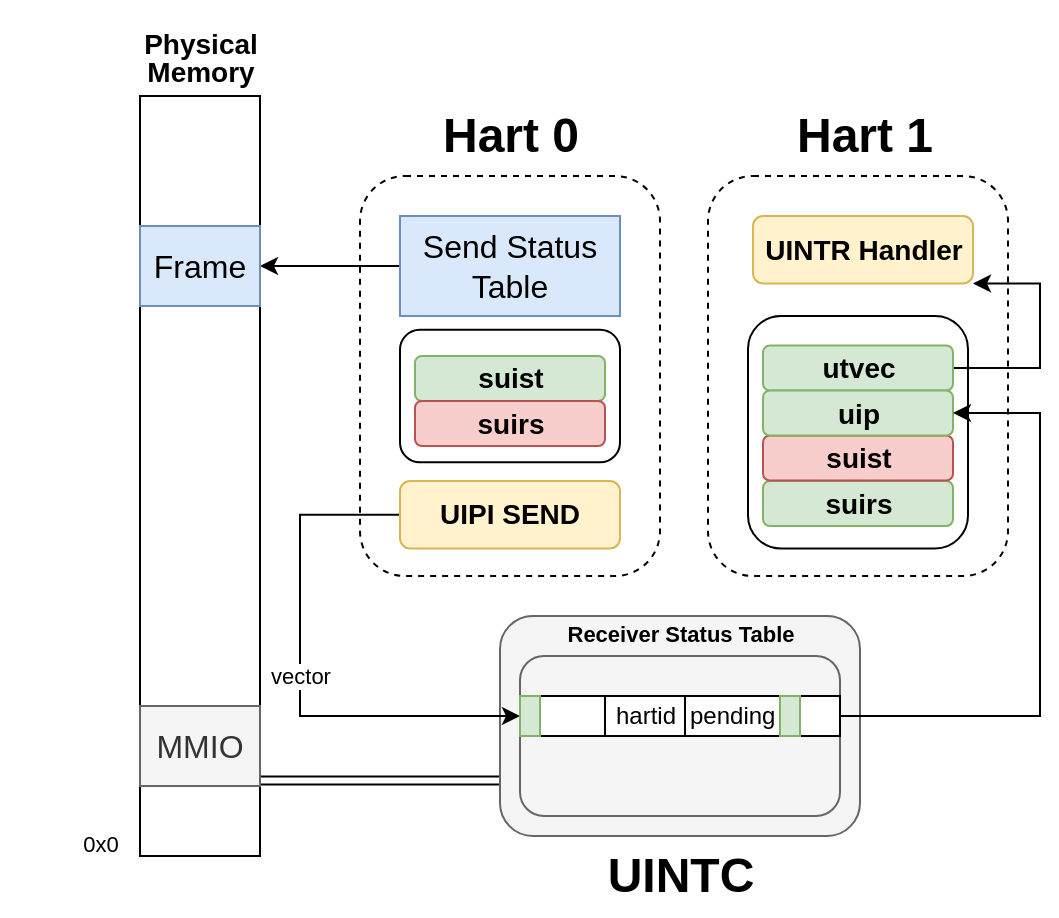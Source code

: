 <mxfile version="21.1.1" type="device">
  <diagram id="InXj2A44qZ7x0LNndq-P" name="第 1 页">
    <mxGraphModel dx="1815" dy="540" grid="1" gridSize="10" guides="1" tooltips="1" connect="1" arrows="1" fold="1" page="1" pageScale="1" pageWidth="827" pageHeight="1169" math="0" shadow="0">
      <root>
        <mxCell id="0" />
        <mxCell id="1" parent="0" />
        <mxCell id="KvxemxDDFhoRBfrYI5if-1" value="" style="rounded=1;whiteSpace=wrap;html=1;fillColor=none;dashed=1;" parent="1" vertex="1">
          <mxGeometry x="90" y="500" width="150" height="200" as="geometry" />
        </mxCell>
        <mxCell id="KvxemxDDFhoRBfrYI5if-2" value="" style="rounded=1;whiteSpace=wrap;html=1;fillColor=none;dashed=1;" parent="1" vertex="1">
          <mxGeometry x="264" y="500" width="150" height="200" as="geometry" />
        </mxCell>
        <mxCell id="KvxemxDDFhoRBfrYI5if-27" style="edgeStyle=orthogonalEdgeStyle;rounded=0;orthogonalLoop=1;jettySize=auto;html=1;entryX=0.983;entryY=0.931;entryDx=0;entryDy=0;fontSize=16;shape=link;entryPerimeter=0;" parent="1" source="KvxemxDDFhoRBfrYI5if-4" target="KvxemxDDFhoRBfrYI5if-26" edge="1">
          <mxGeometry relative="1" as="geometry">
            <Array as="points">
              <mxPoint x="100" y="802" />
            </Array>
          </mxGeometry>
        </mxCell>
        <mxCell id="KvxemxDDFhoRBfrYI5if-4" value="" style="rounded=1;whiteSpace=wrap;html=1;fillColor=#f5f5f5;fontColor=#333333;strokeColor=#666666;" parent="1" vertex="1">
          <mxGeometry x="160" y="720" width="180" height="110" as="geometry" />
        </mxCell>
        <mxCell id="KvxemxDDFhoRBfrYI5if-6" value="" style="rounded=1;whiteSpace=wrap;html=1;fillColor=#f5f5f5;strokeColor=#666666;fontColor=#333333;" parent="1" vertex="1">
          <mxGeometry x="170" y="740" width="160" height="80" as="geometry" />
        </mxCell>
        <mxCell id="KvxemxDDFhoRBfrYI5if-7" value="Hart 0" style="text;strokeColor=none;fillColor=none;html=1;fontSize=24;fontStyle=1;verticalAlign=middle;align=center;" parent="1" vertex="1">
          <mxGeometry x="115" y="460" width="100" height="40" as="geometry" />
        </mxCell>
        <mxCell id="KvxemxDDFhoRBfrYI5if-8" value="Hart 1" style="text;strokeColor=none;fillColor=none;html=1;fontSize=24;fontStyle=1;verticalAlign=middle;align=center;" parent="1" vertex="1">
          <mxGeometry x="291.5" y="460" width="100" height="40" as="geometry" />
        </mxCell>
        <mxCell id="KvxemxDDFhoRBfrYI5if-10" value="UINTC" style="text;strokeColor=none;fillColor=none;html=1;fontSize=24;fontStyle=1;verticalAlign=middle;align=center;" parent="1" vertex="1">
          <mxGeometry x="200" y="830" width="100" height="40" as="geometry" />
        </mxCell>
        <mxCell id="KvxemxDDFhoRBfrYI5if-18" value="" style="rounded=0;whiteSpace=wrap;html=1;fontSize=6;fillColor=none;" parent="1" vertex="1">
          <mxGeometry x="-20" y="460" width="60" height="380" as="geometry" />
        </mxCell>
        <mxCell id="KvxemxDDFhoRBfrYI5if-19" value="&lt;p style=&quot;line-height: 100%; font-size: 14px;&quot;&gt;&lt;font style=&quot;font-size: 14px;&quot;&gt;Physical&lt;br&gt;Memory&lt;br&gt;&lt;/font&gt;&lt;/p&gt;" style="text;strokeColor=none;fillColor=none;html=1;fontSize=24;fontStyle=1;verticalAlign=middle;align=center;" parent="1" vertex="1">
          <mxGeometry x="-40" y="420" width="100" height="40" as="geometry" />
        </mxCell>
        <mxCell id="KvxemxDDFhoRBfrYI5if-25" style="edgeStyle=orthogonalEdgeStyle;rounded=0;orthogonalLoop=1;jettySize=auto;html=1;entryX=1;entryY=0.5;entryDx=0;entryDy=0;fontSize=16;" parent="1" source="KvxemxDDFhoRBfrYI5if-20" target="KvxemxDDFhoRBfrYI5if-22" edge="1">
          <mxGeometry relative="1" as="geometry" />
        </mxCell>
        <mxCell id="KvxemxDDFhoRBfrYI5if-20" value="Send Status Table" style="rounded=0;whiteSpace=wrap;html=1;fontSize=16;fillColor=#dae8fc;strokeColor=#6c8ebf;" parent="1" vertex="1">
          <mxGeometry x="110" y="520" width="110" height="50" as="geometry" />
        </mxCell>
        <mxCell id="KvxemxDDFhoRBfrYI5if-22" value="Frame" style="rounded=0;whiteSpace=wrap;html=1;fontSize=16;fillColor=#dae8fc;strokeColor=#6c8ebf;" parent="1" vertex="1">
          <mxGeometry x="-20" y="525" width="60" height="40" as="geometry" />
        </mxCell>
        <mxCell id="KvxemxDDFhoRBfrYI5if-26" value="MMIO" style="rounded=0;whiteSpace=wrap;html=1;fontSize=16;fillColor=#f5f5f5;fontColor=#333333;strokeColor=#666666;" parent="1" vertex="1">
          <mxGeometry x="-20" y="765" width="60" height="40" as="geometry" />
        </mxCell>
        <mxCell id="KvxemxDDFhoRBfrYI5if-28" value="" style="rounded=1;whiteSpace=wrap;html=1;fontSize=16;" parent="1" vertex="1">
          <mxGeometry x="110" y="576.88" width="110" height="66.25" as="geometry" />
        </mxCell>
        <mxCell id="KvxemxDDFhoRBfrYI5if-32" value="&lt;b&gt;suist&lt;/b&gt;" style="rounded=1;whiteSpace=wrap;html=1;fontSize=14;fillColor=#d5e8d4;strokeColor=#82b366;" parent="1" vertex="1">
          <mxGeometry x="117.5" y="590" width="95" height="22.5" as="geometry" />
        </mxCell>
        <mxCell id="KvxemxDDFhoRBfrYI5if-34" value="&lt;b&gt;suirs&lt;/b&gt;" style="rounded=1;whiteSpace=wrap;html=1;fontSize=14;fillColor=#f8cecc;strokeColor=#b85450;" parent="1" vertex="1">
          <mxGeometry x="117.5" y="612.5" width="95" height="22.5" as="geometry" />
        </mxCell>
        <mxCell id="KvxemxDDFhoRBfrYI5if-38" value="" style="rounded=1;whiteSpace=wrap;html=1;fontSize=16;" parent="1" vertex="1">
          <mxGeometry x="284" y="570" width="110" height="116.25" as="geometry" />
        </mxCell>
        <mxCell id="KvxemxDDFhoRBfrYI5if-40" value="&lt;b&gt;suirs&lt;/b&gt;" style="rounded=1;whiteSpace=wrap;html=1;fontSize=14;fillColor=#d5e8d4;strokeColor=#82b366;" parent="1" vertex="1">
          <mxGeometry x="291.5" y="652.5" width="95" height="22.5" as="geometry" />
        </mxCell>
        <mxCell id="KvxemxDDFhoRBfrYI5if-41" value="&lt;b&gt;suist&lt;/b&gt;" style="rounded=1;whiteSpace=wrap;html=1;fontSize=14;fillColor=#f8cecc;strokeColor=#b85450;" parent="1" vertex="1">
          <mxGeometry x="291.5" y="629.75" width="95" height="22.5" as="geometry" />
        </mxCell>
        <mxCell id="KvxemxDDFhoRBfrYI5if-44" value="&lt;span style=&quot;font-weight: normal; font-size: 11px;&quot;&gt;0x0&lt;/span&gt;" style="text;strokeColor=none;fillColor=none;html=1;fontSize=24;fontStyle=1;verticalAlign=middle;align=center;" parent="1" vertex="1">
          <mxGeometry x="-90" y="810" width="100" height="40" as="geometry" />
        </mxCell>
        <mxCell id="KvxemxDDFhoRBfrYI5if-47" value="" style="rounded=0;whiteSpace=wrap;html=1;fontSize=11;" parent="1" vertex="1">
          <mxGeometry x="170" y="760" width="160" height="20" as="geometry" />
        </mxCell>
        <mxCell id="W3VaNrcH3F-3W_s_nSpY-7" value="vector" style="edgeStyle=orthogonalEdgeStyle;rounded=0;orthogonalLoop=1;jettySize=auto;html=1;entryX=0;entryY=0.5;entryDx=0;entryDy=0;" edge="1" parent="1" source="KvxemxDDFhoRBfrYI5if-63" target="KvxemxDDFhoRBfrYI5if-47">
          <mxGeometry relative="1" as="geometry">
            <Array as="points">
              <mxPoint x="60" y="669" />
              <mxPoint x="60" y="770" />
            </Array>
          </mxGeometry>
        </mxCell>
        <mxCell id="KvxemxDDFhoRBfrYI5if-63" value="&lt;b&gt;&lt;font&gt;UIPI SEND&lt;/font&gt;&lt;/b&gt;" style="rounded=1;whiteSpace=wrap;html=1;fontFamily=Helvetica;fontSize=14;fillColor=#fff2cc;strokeColor=#d6b656;fontColor=#000000;" parent="1" vertex="1">
          <mxGeometry x="110" y="652.5" width="110" height="33.75" as="geometry" />
        </mxCell>
        <mxCell id="W3VaNrcH3F-3W_s_nSpY-2" style="edgeStyle=orthogonalEdgeStyle;rounded=0;orthogonalLoop=1;jettySize=auto;html=1;entryX=1;entryY=1;entryDx=0;entryDy=0;exitX=1;exitY=0.5;exitDx=0;exitDy=0;" edge="1" parent="1" source="KvxemxDDFhoRBfrYI5if-74" target="KvxemxDDFhoRBfrYI5if-75">
          <mxGeometry relative="1" as="geometry">
            <Array as="points">
              <mxPoint x="430" y="596" />
              <mxPoint x="430" y="554" />
            </Array>
          </mxGeometry>
        </mxCell>
        <mxCell id="KvxemxDDFhoRBfrYI5if-74" value="&lt;b&gt;utvec&lt;/b&gt;" style="rounded=1;whiteSpace=wrap;html=1;fontSize=14;fillColor=#d5e8d4;strokeColor=#82b366;" parent="1" vertex="1">
          <mxGeometry x="291.5" y="584.75" width="95" height="22.5" as="geometry" />
        </mxCell>
        <mxCell id="KvxemxDDFhoRBfrYI5if-75" value="&lt;b&gt;&lt;font&gt;UINTR Handler&lt;/font&gt;&lt;/b&gt;" style="rounded=1;whiteSpace=wrap;html=1;fontFamily=Helvetica;fontSize=14;fillColor=#fff2cc;strokeColor=#d6b656;fontColor=#000000;" parent="1" vertex="1">
          <mxGeometry x="286.5" y="520" width="110" height="33.75" as="geometry" />
        </mxCell>
        <mxCell id="KvxemxDDFhoRBfrYI5if-82" value="&lt;b&gt;uip&lt;/b&gt;" style="rounded=1;whiteSpace=wrap;html=1;fontSize=14;fillColor=#d5e8d4;strokeColor=#82b366;" parent="1" vertex="1">
          <mxGeometry x="291.5" y="607.25" width="95" height="22.5" as="geometry" />
        </mxCell>
        <mxCell id="KvxemxDDFhoRBfrYI5if-84" value="&lt;font style=&quot;font-size: 11px;&quot;&gt;Receiver Status Table&lt;/font&gt;" style="text;strokeColor=none;fillColor=none;html=1;fontSize=24;fontStyle=1;verticalAlign=middle;align=center;fontFamily=Helvetica;fontColor=#000000;" parent="1" vertex="1">
          <mxGeometry x="200" y="705" width="100" height="40" as="geometry" />
        </mxCell>
        <mxCell id="W3VaNrcH3F-3W_s_nSpY-3" value="hartid" style="rounded=0;whiteSpace=wrap;html=1;" vertex="1" parent="1">
          <mxGeometry x="212.5" y="760" width="40" height="20" as="geometry" />
        </mxCell>
        <mxCell id="W3VaNrcH3F-3W_s_nSpY-5" style="edgeStyle=orthogonalEdgeStyle;rounded=0;orthogonalLoop=1;jettySize=auto;html=1;entryX=1;entryY=0.5;entryDx=0;entryDy=0;" edge="1" parent="1" source="W3VaNrcH3F-3W_s_nSpY-4" target="KvxemxDDFhoRBfrYI5if-82">
          <mxGeometry relative="1" as="geometry">
            <Array as="points">
              <mxPoint x="430" y="770" />
              <mxPoint x="430" y="619" />
            </Array>
          </mxGeometry>
        </mxCell>
        <mxCell id="W3VaNrcH3F-3W_s_nSpY-4" value="pending" style="rounded=0;whiteSpace=wrap;html=1;align=left;" vertex="1" parent="1">
          <mxGeometry x="252.5" y="760" width="77.5" height="20" as="geometry" />
        </mxCell>
        <mxCell id="W3VaNrcH3F-3W_s_nSpY-10" value="" style="rounded=0;whiteSpace=wrap;html=1;fillColor=#d5e8d4;strokeColor=#82b366;" vertex="1" parent="1">
          <mxGeometry x="170" y="760" width="10" height="20" as="geometry" />
        </mxCell>
        <mxCell id="W3VaNrcH3F-3W_s_nSpY-11" value="" style="rounded=0;whiteSpace=wrap;html=1;fillColor=#d5e8d4;strokeColor=#82b366;" vertex="1" parent="1">
          <mxGeometry x="300" y="760" width="10" height="20" as="geometry" />
        </mxCell>
      </root>
    </mxGraphModel>
  </diagram>
</mxfile>
